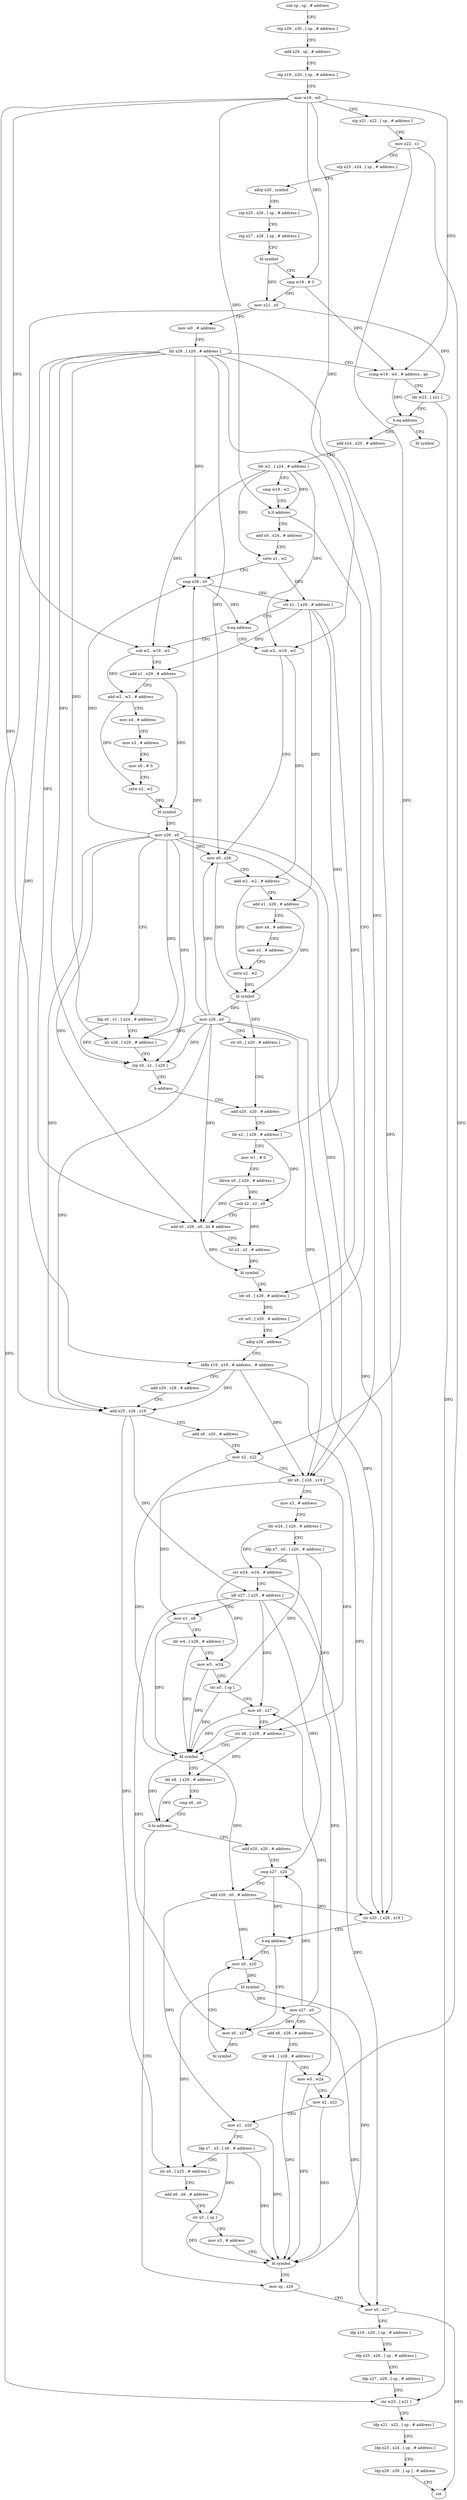 digraph "func" {
"4346952" [label = "sub sp , sp , # address" ]
"4346956" [label = "stp x29 , x30 , [ sp , # address ]" ]
"4346960" [label = "add x29 , sp , # address" ]
"4346964" [label = "stp x19 , x20 , [ sp , # address ]" ]
"4346968" [label = "mov w19 , w0" ]
"4346972" [label = "stp x21 , x22 , [ sp , # address ]" ]
"4346976" [label = "mov x22 , x1" ]
"4346980" [label = "stp x23 , x24 , [ sp , # address ]" ]
"4346984" [label = "adrp x20 , symbol" ]
"4346988" [label = "stp x25 , x26 , [ sp , # address ]" ]
"4346992" [label = "stp x27 , x28 , [ sp , # address ]" ]
"4346996" [label = "bl symbol" ]
"4347000" [label = "cmp w19 , # 0" ]
"4347004" [label = "mov x21 , x0" ]
"4347008" [label = "mov w0 , # address" ]
"4347012" [label = "ldr x26 , [ x20 , # address ]" ]
"4347016" [label = "ccmp w19 , w0 , # address , ge" ]
"4347020" [label = "ldr w23 , [ x21 ]" ]
"4347024" [label = "b.eq address" ]
"4347412" [label = "bl symbol" ]
"4347028" [label = "add x24 , x20 , # address" ]
"4347032" [label = "ldr w2 , [ x24 , # address ]" ]
"4347036" [label = "cmp w19 , w2" ]
"4347040" [label = "b.lt address" ]
"4347144" [label = "adrp x28 , address" ]
"4347044" [label = "add x0 , x24 , # address" ]
"4347148" [label = "sbfiz x19 , x19 , # address , # address" ]
"4347152" [label = "add x20 , x28 , # address" ]
"4347156" [label = "add x25 , x26 , x19" ]
"4347160" [label = "add x6 , x20 , # address" ]
"4347164" [label = "mov x2 , x22" ]
"4347168" [label = "ldr x8 , [ x26 , x19 ]" ]
"4347172" [label = "mov x3 , # address" ]
"4347176" [label = "ldr w24 , [ x20 , # address ]" ]
"4347180" [label = "ldp x7 , x0 , [ x20 , # address ]" ]
"4347184" [label = "orr w24 , w24 , # address" ]
"4347188" [label = "ldr x27 , [ x25 , # address ]" ]
"4347192" [label = "mov x1 , x8" ]
"4347196" [label = "ldr w4 , [ x28 , # address ]" ]
"4347200" [label = "mov w5 , w24" ]
"4347204" [label = "str x0 , [ sp ]" ]
"4347208" [label = "mov x0 , x27" ]
"4347212" [label = "str x8 , [ x29 , # address ]" ]
"4347216" [label = "bl symbol" ]
"4347220" [label = "ldr x8 , [ x29 , # address ]" ]
"4347224" [label = "cmp x8 , x0" ]
"4347228" [label = "b.hi address" ]
"4347316" [label = "mov sp , x29" ]
"4347232" [label = "add x20 , x20 , # address" ]
"4347048" [label = "sxtw x1 , w2" ]
"4347052" [label = "cmp x26 , x0" ]
"4347056" [label = "str x1 , [ x29 , # address ]" ]
"4347060" [label = "b.eq address" ]
"4347360" [label = "sub w2 , w19 , w2" ]
"4347064" [label = "sub w2 , w19 , w2" ]
"4347320" [label = "mov x0 , x27" ]
"4347324" [label = "ldp x19 , x20 , [ sp , # address ]" ]
"4347328" [label = "ldp x25 , x26 , [ sp , # address ]" ]
"4347332" [label = "ldp x27 , x28 , [ sp , # address ]" ]
"4347336" [label = "str w23 , [ x21 ]" ]
"4347340" [label = "ldp x21 , x22 , [ sp , # address ]" ]
"4347344" [label = "ldp x23 , x24 , [ sp , # address ]" ]
"4347348" [label = "ldp x29 , x30 , [ sp ] , # address" ]
"4347352" [label = "ret" ]
"4347236" [label = "cmp x27 , x20" ]
"4347240" [label = "add x20 , x0 , # address" ]
"4347244" [label = "str x20 , [ x26 , x19 ]" ]
"4347248" [label = "b.eq address" ]
"4347260" [label = "mov x0 , x20" ]
"4347252" [label = "mov x0 , x27" ]
"4347364" [label = "add x1 , x29 , # address" ]
"4347368" [label = "add w2 , w2 , # address" ]
"4347372" [label = "mov x4 , # address" ]
"4347376" [label = "mov x3 , # address" ]
"4347380" [label = "mov x0 , # 0" ]
"4347384" [label = "sxtw x2 , w2" ]
"4347388" [label = "bl symbol" ]
"4347392" [label = "mov x26 , x0" ]
"4347396" [label = "ldp x0 , x1 , [ x24 , # address ]" ]
"4347400" [label = "str x26 , [ x20 , # address ]" ]
"4347404" [label = "stp x0 , x1 , [ x26 ]" ]
"4347408" [label = "b address" ]
"4347104" [label = "add x20 , x20 , # address" ]
"4347068" [label = "mov x0 , x26" ]
"4347072" [label = "add w2 , w2 , # address" ]
"4347076" [label = "add x1 , x29 , # address" ]
"4347080" [label = "mov x4 , # address" ]
"4347084" [label = "mov x3 , # address" ]
"4347088" [label = "sxtw x2 , w2" ]
"4347092" [label = "bl symbol" ]
"4347096" [label = "mov x26 , x0" ]
"4347100" [label = "str x0 , [ x20 , # address ]" ]
"4347264" [label = "bl symbol" ]
"4347268" [label = "mov x27 , x0" ]
"4347272" [label = "add x6 , x28 , # address" ]
"4347276" [label = "ldr w4 , [ x28 , # address ]" ]
"4347280" [label = "mov w5 , w24" ]
"4347284" [label = "mov x2 , x22" ]
"4347288" [label = "mov x1 , x20" ]
"4347292" [label = "ldp x7 , x3 , [ x6 , # address ]" ]
"4347296" [label = "str x0 , [ x25 , # address ]" ]
"4347300" [label = "add x6 , x6 , # address" ]
"4347304" [label = "str x3 , [ sp ]" ]
"4347308" [label = "mov x3 , # address" ]
"4347312" [label = "bl symbol" ]
"4347256" [label = "bl symbol" ]
"4347108" [label = "ldr x2 , [ x29 , # address ]" ]
"4347112" [label = "mov w1 , # 0" ]
"4347116" [label = "ldrsw x0 , [ x20 , # address ]" ]
"4347120" [label = "sub x2 , x2 , x0" ]
"4347124" [label = "add x0 , x26 , x0 , lsl # address" ]
"4347128" [label = "lsl x2 , x2 , # address" ]
"4347132" [label = "bl symbol" ]
"4347136" [label = "ldr x0 , [ x29 , # address ]" ]
"4347140" [label = "str w0 , [ x20 , # address ]" ]
"4346952" -> "4346956" [ label = "CFG" ]
"4346956" -> "4346960" [ label = "CFG" ]
"4346960" -> "4346964" [ label = "CFG" ]
"4346964" -> "4346968" [ label = "CFG" ]
"4346968" -> "4346972" [ label = "CFG" ]
"4346968" -> "4347000" [ label = "DFG" ]
"4346968" -> "4347016" [ label = "DFG" ]
"4346968" -> "4347040" [ label = "DFG" ]
"4346968" -> "4347148" [ label = "DFG" ]
"4346968" -> "4347360" [ label = "DFG" ]
"4346968" -> "4347064" [ label = "DFG" ]
"4346972" -> "4346976" [ label = "CFG" ]
"4346976" -> "4346980" [ label = "CFG" ]
"4346976" -> "4347164" [ label = "DFG" ]
"4346976" -> "4347284" [ label = "DFG" ]
"4346980" -> "4346984" [ label = "CFG" ]
"4346984" -> "4346988" [ label = "CFG" ]
"4346988" -> "4346992" [ label = "CFG" ]
"4346992" -> "4346996" [ label = "CFG" ]
"4346996" -> "4347000" [ label = "CFG" ]
"4346996" -> "4347004" [ label = "DFG" ]
"4347000" -> "4347004" [ label = "CFG" ]
"4347000" -> "4347016" [ label = "DFG" ]
"4347004" -> "4347008" [ label = "CFG" ]
"4347004" -> "4347020" [ label = "DFG" ]
"4347004" -> "4347336" [ label = "DFG" ]
"4347008" -> "4347012" [ label = "CFG" ]
"4347012" -> "4347016" [ label = "CFG" ]
"4347012" -> "4347156" [ label = "DFG" ]
"4347012" -> "4347168" [ label = "DFG" ]
"4347012" -> "4347052" [ label = "DFG" ]
"4347012" -> "4347244" [ label = "DFG" ]
"4347012" -> "4347400" [ label = "DFG" ]
"4347012" -> "4347404" [ label = "DFG" ]
"4347012" -> "4347068" [ label = "DFG" ]
"4347012" -> "4347124" [ label = "DFG" ]
"4347016" -> "4347020" [ label = "CFG" ]
"4347016" -> "4347024" [ label = "DFG" ]
"4347020" -> "4347024" [ label = "CFG" ]
"4347020" -> "4347336" [ label = "DFG" ]
"4347024" -> "4347412" [ label = "CFG" ]
"4347024" -> "4347028" [ label = "CFG" ]
"4347028" -> "4347032" [ label = "CFG" ]
"4347032" -> "4347036" [ label = "CFG" ]
"4347032" -> "4347040" [ label = "DFG" ]
"4347032" -> "4347048" [ label = "DFG" ]
"4347032" -> "4347360" [ label = "DFG" ]
"4347032" -> "4347064" [ label = "DFG" ]
"4347036" -> "4347040" [ label = "CFG" ]
"4347040" -> "4347144" [ label = "CFG" ]
"4347040" -> "4347044" [ label = "CFG" ]
"4347144" -> "4347148" [ label = "CFG" ]
"4347044" -> "4347048" [ label = "CFG" ]
"4347148" -> "4347152" [ label = "CFG" ]
"4347148" -> "4347156" [ label = "DFG" ]
"4347148" -> "4347168" [ label = "DFG" ]
"4347148" -> "4347244" [ label = "DFG" ]
"4347152" -> "4347156" [ label = "CFG" ]
"4347156" -> "4347160" [ label = "CFG" ]
"4347156" -> "4347188" [ label = "DFG" ]
"4347156" -> "4347296" [ label = "DFG" ]
"4347160" -> "4347164" [ label = "CFG" ]
"4347164" -> "4347168" [ label = "CFG" ]
"4347164" -> "4347216" [ label = "DFG" ]
"4347168" -> "4347172" [ label = "CFG" ]
"4347168" -> "4347192" [ label = "DFG" ]
"4347168" -> "4347212" [ label = "DFG" ]
"4347172" -> "4347176" [ label = "CFG" ]
"4347176" -> "4347180" [ label = "CFG" ]
"4347176" -> "4347184" [ label = "DFG" ]
"4347180" -> "4347184" [ label = "CFG" ]
"4347180" -> "4347216" [ label = "DFG" ]
"4347180" -> "4347204" [ label = "DFG" ]
"4347184" -> "4347188" [ label = "CFG" ]
"4347184" -> "4347200" [ label = "DFG" ]
"4347184" -> "4347280" [ label = "DFG" ]
"4347188" -> "4347192" [ label = "CFG" ]
"4347188" -> "4347208" [ label = "DFG" ]
"4347188" -> "4347320" [ label = "DFG" ]
"4347188" -> "4347236" [ label = "DFG" ]
"4347188" -> "4347252" [ label = "DFG" ]
"4347192" -> "4347196" [ label = "CFG" ]
"4347192" -> "4347216" [ label = "DFG" ]
"4347196" -> "4347200" [ label = "CFG" ]
"4347196" -> "4347216" [ label = "DFG" ]
"4347200" -> "4347204" [ label = "CFG" ]
"4347200" -> "4347216" [ label = "DFG" ]
"4347204" -> "4347208" [ label = "CFG" ]
"4347204" -> "4347216" [ label = "DFG" ]
"4347208" -> "4347212" [ label = "CFG" ]
"4347208" -> "4347216" [ label = "DFG" ]
"4347212" -> "4347216" [ label = "CFG" ]
"4347212" -> "4347220" [ label = "DFG" ]
"4347216" -> "4347220" [ label = "CFG" ]
"4347216" -> "4347228" [ label = "DFG" ]
"4347216" -> "4347240" [ label = "DFG" ]
"4347220" -> "4347224" [ label = "CFG" ]
"4347220" -> "4347228" [ label = "DFG" ]
"4347224" -> "4347228" [ label = "CFG" ]
"4347228" -> "4347316" [ label = "CFG" ]
"4347228" -> "4347232" [ label = "CFG" ]
"4347316" -> "4347320" [ label = "CFG" ]
"4347232" -> "4347236" [ label = "CFG" ]
"4347048" -> "4347052" [ label = "CFG" ]
"4347048" -> "4347056" [ label = "DFG" ]
"4347052" -> "4347056" [ label = "CFG" ]
"4347052" -> "4347060" [ label = "DFG" ]
"4347056" -> "4347060" [ label = "CFG" ]
"4347056" -> "4347108" [ label = "DFG" ]
"4347056" -> "4347136" [ label = "DFG" ]
"4347056" -> "4347364" [ label = "DFG" ]
"4347056" -> "4347076" [ label = "DFG" ]
"4347060" -> "4347360" [ label = "CFG" ]
"4347060" -> "4347064" [ label = "CFG" ]
"4347360" -> "4347364" [ label = "CFG" ]
"4347360" -> "4347368" [ label = "DFG" ]
"4347064" -> "4347068" [ label = "CFG" ]
"4347064" -> "4347072" [ label = "DFG" ]
"4347320" -> "4347324" [ label = "CFG" ]
"4347320" -> "4347352" [ label = "DFG" ]
"4347324" -> "4347328" [ label = "CFG" ]
"4347328" -> "4347332" [ label = "CFG" ]
"4347332" -> "4347336" [ label = "CFG" ]
"4347336" -> "4347340" [ label = "CFG" ]
"4347340" -> "4347344" [ label = "CFG" ]
"4347344" -> "4347348" [ label = "CFG" ]
"4347348" -> "4347352" [ label = "CFG" ]
"4347236" -> "4347240" [ label = "CFG" ]
"4347236" -> "4347248" [ label = "DFG" ]
"4347240" -> "4347244" [ label = "DFG" ]
"4347240" -> "4347260" [ label = "DFG" ]
"4347240" -> "4347288" [ label = "DFG" ]
"4347244" -> "4347248" [ label = "CFG" ]
"4347248" -> "4347260" [ label = "CFG" ]
"4347248" -> "4347252" [ label = "CFG" ]
"4347260" -> "4347264" [ label = "DFG" ]
"4347252" -> "4347256" [ label = "DFG" ]
"4347364" -> "4347368" [ label = "CFG" ]
"4347364" -> "4347388" [ label = "DFG" ]
"4347368" -> "4347372" [ label = "CFG" ]
"4347368" -> "4347384" [ label = "DFG" ]
"4347372" -> "4347376" [ label = "CFG" ]
"4347376" -> "4347380" [ label = "CFG" ]
"4347380" -> "4347384" [ label = "CFG" ]
"4347384" -> "4347388" [ label = "DFG" ]
"4347388" -> "4347392" [ label = "DFG" ]
"4347392" -> "4347396" [ label = "CFG" ]
"4347392" -> "4347052" [ label = "DFG" ]
"4347392" -> "4347156" [ label = "DFG" ]
"4347392" -> "4347168" [ label = "DFG" ]
"4347392" -> "4347244" [ label = "DFG" ]
"4347392" -> "4347400" [ label = "DFG" ]
"4347392" -> "4347404" [ label = "DFG" ]
"4347392" -> "4347068" [ label = "DFG" ]
"4347392" -> "4347124" [ label = "DFG" ]
"4347396" -> "4347400" [ label = "CFG" ]
"4347396" -> "4347404" [ label = "DFG" ]
"4347400" -> "4347404" [ label = "CFG" ]
"4347404" -> "4347408" [ label = "CFG" ]
"4347408" -> "4347104" [ label = "CFG" ]
"4347104" -> "4347108" [ label = "CFG" ]
"4347068" -> "4347072" [ label = "CFG" ]
"4347068" -> "4347092" [ label = "DFG" ]
"4347072" -> "4347076" [ label = "CFG" ]
"4347072" -> "4347088" [ label = "DFG" ]
"4347076" -> "4347080" [ label = "CFG" ]
"4347076" -> "4347092" [ label = "DFG" ]
"4347080" -> "4347084" [ label = "CFG" ]
"4347084" -> "4347088" [ label = "CFG" ]
"4347088" -> "4347092" [ label = "DFG" ]
"4347092" -> "4347096" [ label = "DFG" ]
"4347092" -> "4347100" [ label = "DFG" ]
"4347096" -> "4347100" [ label = "CFG" ]
"4347096" -> "4347052" [ label = "DFG" ]
"4347096" -> "4347400" [ label = "DFG" ]
"4347096" -> "4347068" [ label = "DFG" ]
"4347096" -> "4347156" [ label = "DFG" ]
"4347096" -> "4347168" [ label = "DFG" ]
"4347096" -> "4347244" [ label = "DFG" ]
"4347096" -> "4347404" [ label = "DFG" ]
"4347096" -> "4347124" [ label = "DFG" ]
"4347100" -> "4347104" [ label = "CFG" ]
"4347264" -> "4347268" [ label = "DFG" ]
"4347264" -> "4347296" [ label = "DFG" ]
"4347264" -> "4347312" [ label = "DFG" ]
"4347268" -> "4347272" [ label = "CFG" ]
"4347268" -> "4347208" [ label = "DFG" ]
"4347268" -> "4347320" [ label = "DFG" ]
"4347268" -> "4347236" [ label = "DFG" ]
"4347268" -> "4347252" [ label = "DFG" ]
"4347272" -> "4347276" [ label = "CFG" ]
"4347276" -> "4347280" [ label = "CFG" ]
"4347276" -> "4347312" [ label = "DFG" ]
"4347280" -> "4347284" [ label = "CFG" ]
"4347280" -> "4347312" [ label = "DFG" ]
"4347284" -> "4347288" [ label = "CFG" ]
"4347284" -> "4347312" [ label = "DFG" ]
"4347288" -> "4347292" [ label = "CFG" ]
"4347288" -> "4347312" [ label = "DFG" ]
"4347292" -> "4347296" [ label = "CFG" ]
"4347292" -> "4347312" [ label = "DFG" ]
"4347292" -> "4347304" [ label = "DFG" ]
"4347296" -> "4347300" [ label = "CFG" ]
"4347300" -> "4347304" [ label = "CFG" ]
"4347304" -> "4347308" [ label = "CFG" ]
"4347304" -> "4347312" [ label = "DFG" ]
"4347308" -> "4347312" [ label = "CFG" ]
"4347312" -> "4347316" [ label = "CFG" ]
"4347256" -> "4347260" [ label = "CFG" ]
"4347108" -> "4347112" [ label = "CFG" ]
"4347108" -> "4347120" [ label = "DFG" ]
"4347112" -> "4347116" [ label = "CFG" ]
"4347116" -> "4347120" [ label = "DFG" ]
"4347116" -> "4347124" [ label = "DFG" ]
"4347120" -> "4347124" [ label = "CFG" ]
"4347120" -> "4347128" [ label = "DFG" ]
"4347124" -> "4347128" [ label = "CFG" ]
"4347124" -> "4347132" [ label = "DFG" ]
"4347128" -> "4347132" [ label = "DFG" ]
"4347132" -> "4347136" [ label = "CFG" ]
"4347136" -> "4347140" [ label = "DFG" ]
"4347140" -> "4347144" [ label = "CFG" ]
}

